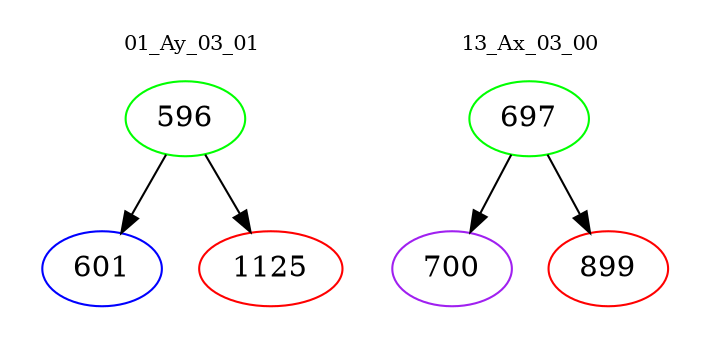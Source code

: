 digraph{
subgraph cluster_0 {
color = white
label = "01_Ay_03_01";
fontsize=10;
T0_596 [label="596", color="green"]
T0_596 -> T0_601 [color="black"]
T0_601 [label="601", color="blue"]
T0_596 -> T0_1125 [color="black"]
T0_1125 [label="1125", color="red"]
}
subgraph cluster_1 {
color = white
label = "13_Ax_03_00";
fontsize=10;
T1_697 [label="697", color="green"]
T1_697 -> T1_700 [color="black"]
T1_700 [label="700", color="purple"]
T1_697 -> T1_899 [color="black"]
T1_899 [label="899", color="red"]
}
}
